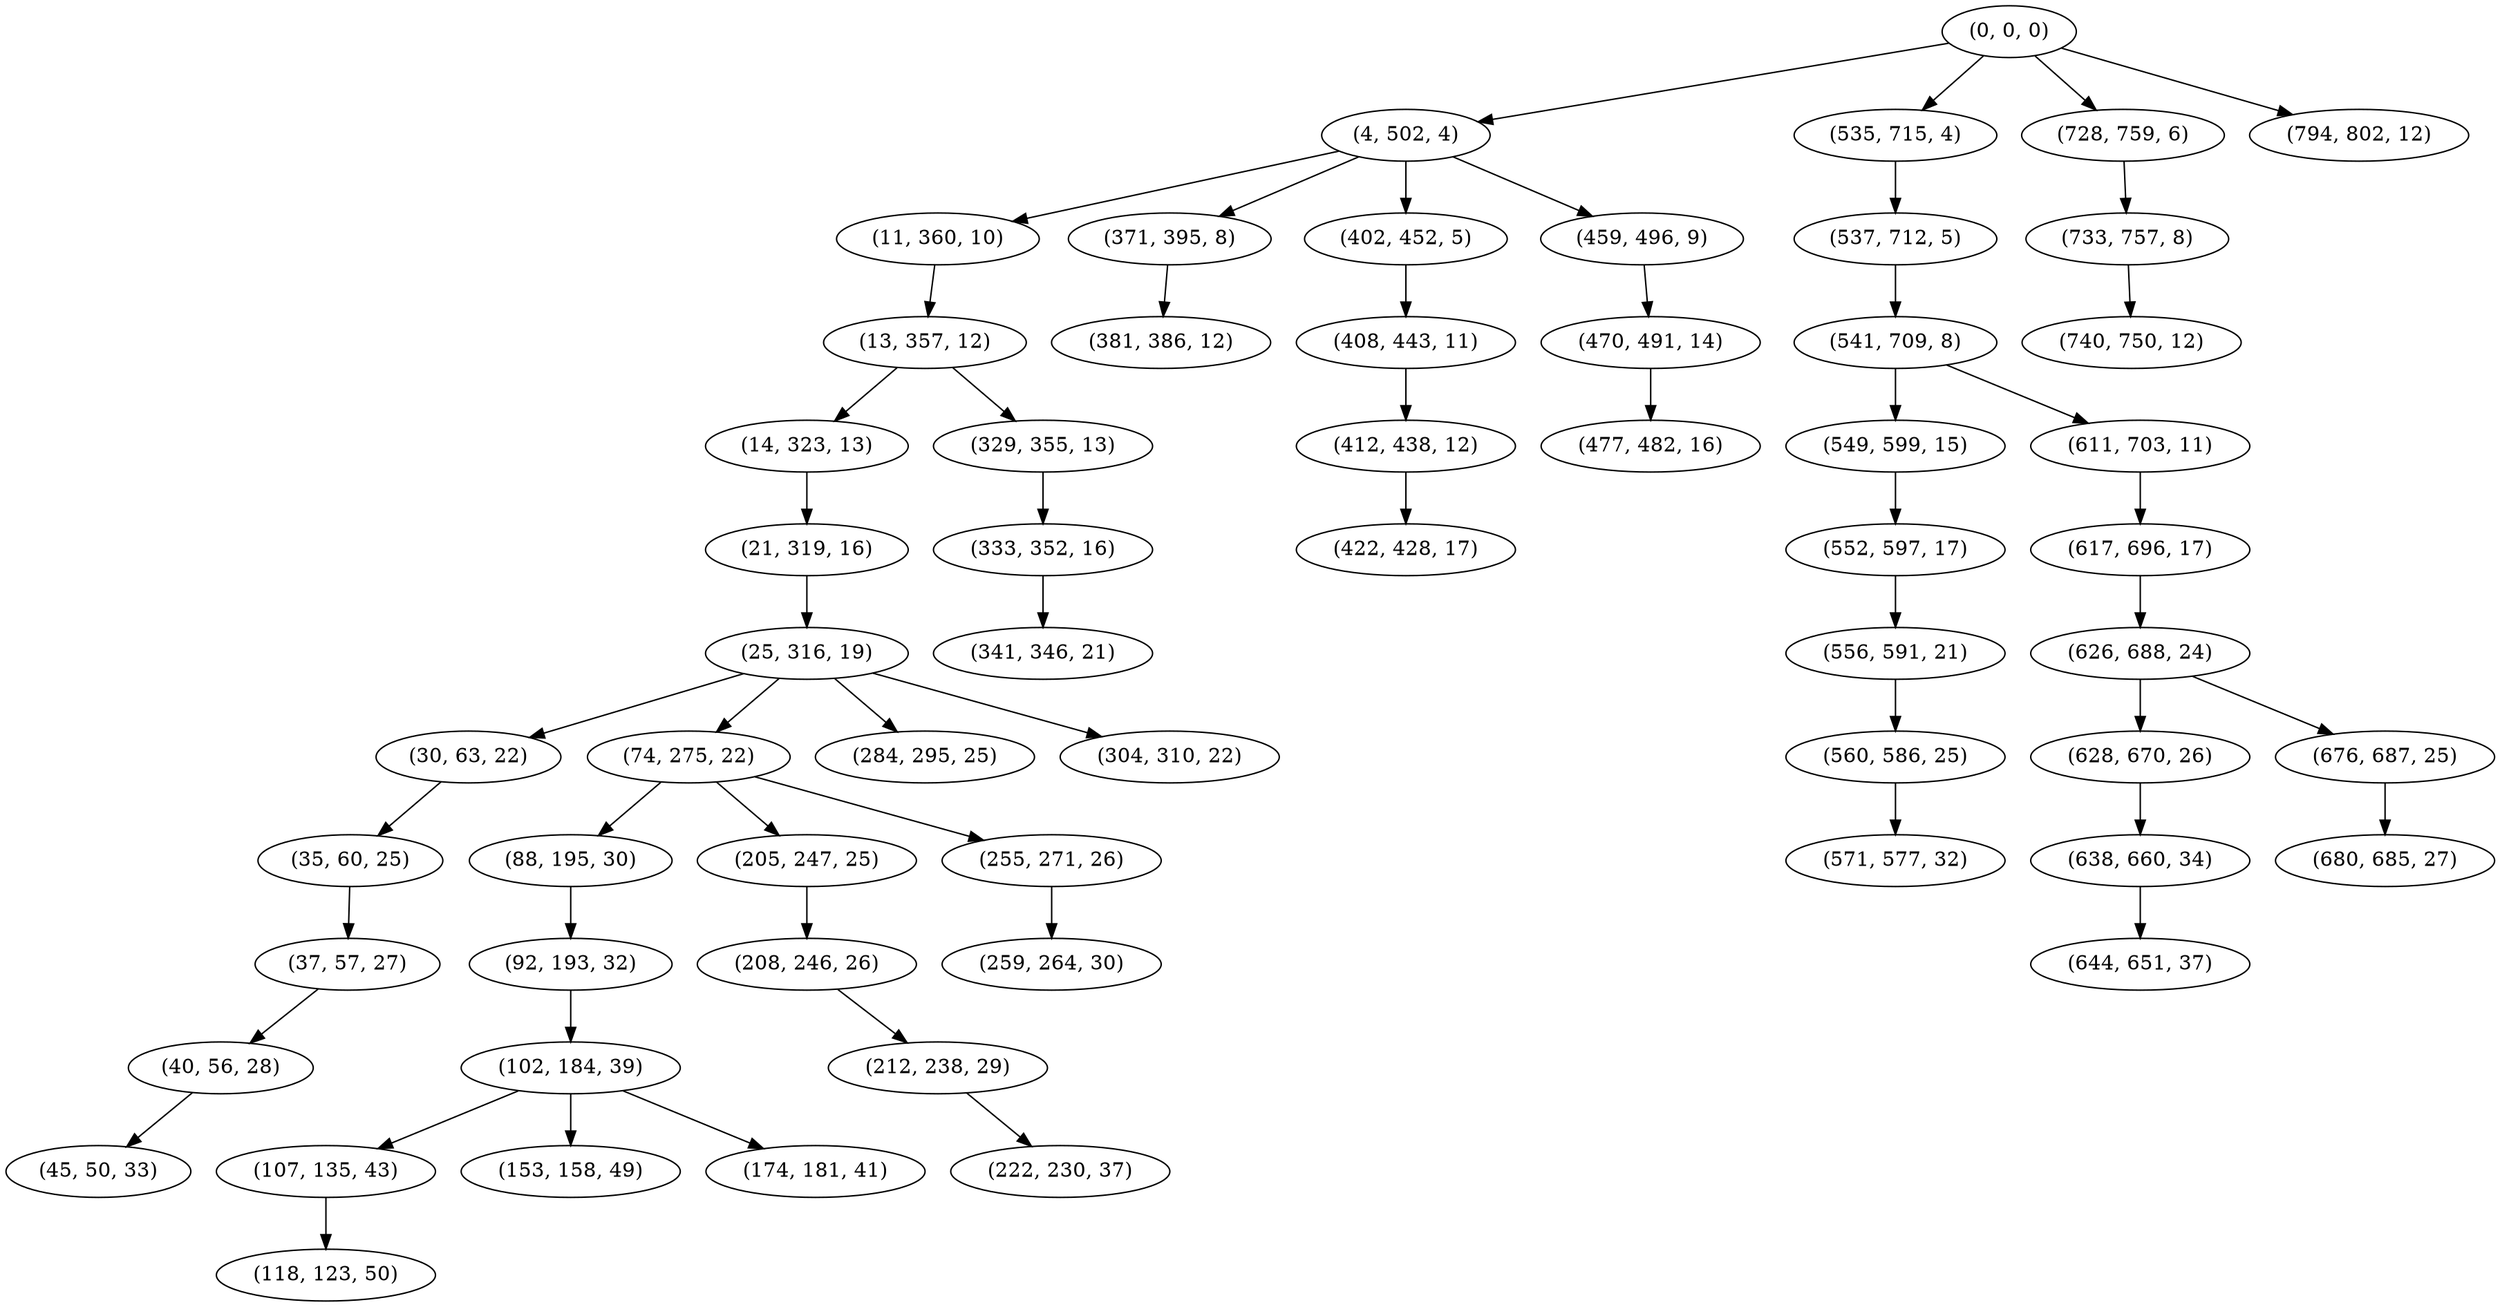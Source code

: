 digraph tree {
    "(0, 0, 0)";
    "(4, 502, 4)";
    "(11, 360, 10)";
    "(13, 357, 12)";
    "(14, 323, 13)";
    "(21, 319, 16)";
    "(25, 316, 19)";
    "(30, 63, 22)";
    "(35, 60, 25)";
    "(37, 57, 27)";
    "(40, 56, 28)";
    "(45, 50, 33)";
    "(74, 275, 22)";
    "(88, 195, 30)";
    "(92, 193, 32)";
    "(102, 184, 39)";
    "(107, 135, 43)";
    "(118, 123, 50)";
    "(153, 158, 49)";
    "(174, 181, 41)";
    "(205, 247, 25)";
    "(208, 246, 26)";
    "(212, 238, 29)";
    "(222, 230, 37)";
    "(255, 271, 26)";
    "(259, 264, 30)";
    "(284, 295, 25)";
    "(304, 310, 22)";
    "(329, 355, 13)";
    "(333, 352, 16)";
    "(341, 346, 21)";
    "(371, 395, 8)";
    "(381, 386, 12)";
    "(402, 452, 5)";
    "(408, 443, 11)";
    "(412, 438, 12)";
    "(422, 428, 17)";
    "(459, 496, 9)";
    "(470, 491, 14)";
    "(477, 482, 16)";
    "(535, 715, 4)";
    "(537, 712, 5)";
    "(541, 709, 8)";
    "(549, 599, 15)";
    "(552, 597, 17)";
    "(556, 591, 21)";
    "(560, 586, 25)";
    "(571, 577, 32)";
    "(611, 703, 11)";
    "(617, 696, 17)";
    "(626, 688, 24)";
    "(628, 670, 26)";
    "(638, 660, 34)";
    "(644, 651, 37)";
    "(676, 687, 25)";
    "(680, 685, 27)";
    "(728, 759, 6)";
    "(733, 757, 8)";
    "(740, 750, 12)";
    "(794, 802, 12)";
    "(0, 0, 0)" -> "(4, 502, 4)";
    "(0, 0, 0)" -> "(535, 715, 4)";
    "(0, 0, 0)" -> "(728, 759, 6)";
    "(0, 0, 0)" -> "(794, 802, 12)";
    "(4, 502, 4)" -> "(11, 360, 10)";
    "(4, 502, 4)" -> "(371, 395, 8)";
    "(4, 502, 4)" -> "(402, 452, 5)";
    "(4, 502, 4)" -> "(459, 496, 9)";
    "(11, 360, 10)" -> "(13, 357, 12)";
    "(13, 357, 12)" -> "(14, 323, 13)";
    "(13, 357, 12)" -> "(329, 355, 13)";
    "(14, 323, 13)" -> "(21, 319, 16)";
    "(21, 319, 16)" -> "(25, 316, 19)";
    "(25, 316, 19)" -> "(30, 63, 22)";
    "(25, 316, 19)" -> "(74, 275, 22)";
    "(25, 316, 19)" -> "(284, 295, 25)";
    "(25, 316, 19)" -> "(304, 310, 22)";
    "(30, 63, 22)" -> "(35, 60, 25)";
    "(35, 60, 25)" -> "(37, 57, 27)";
    "(37, 57, 27)" -> "(40, 56, 28)";
    "(40, 56, 28)" -> "(45, 50, 33)";
    "(74, 275, 22)" -> "(88, 195, 30)";
    "(74, 275, 22)" -> "(205, 247, 25)";
    "(74, 275, 22)" -> "(255, 271, 26)";
    "(88, 195, 30)" -> "(92, 193, 32)";
    "(92, 193, 32)" -> "(102, 184, 39)";
    "(102, 184, 39)" -> "(107, 135, 43)";
    "(102, 184, 39)" -> "(153, 158, 49)";
    "(102, 184, 39)" -> "(174, 181, 41)";
    "(107, 135, 43)" -> "(118, 123, 50)";
    "(205, 247, 25)" -> "(208, 246, 26)";
    "(208, 246, 26)" -> "(212, 238, 29)";
    "(212, 238, 29)" -> "(222, 230, 37)";
    "(255, 271, 26)" -> "(259, 264, 30)";
    "(329, 355, 13)" -> "(333, 352, 16)";
    "(333, 352, 16)" -> "(341, 346, 21)";
    "(371, 395, 8)" -> "(381, 386, 12)";
    "(402, 452, 5)" -> "(408, 443, 11)";
    "(408, 443, 11)" -> "(412, 438, 12)";
    "(412, 438, 12)" -> "(422, 428, 17)";
    "(459, 496, 9)" -> "(470, 491, 14)";
    "(470, 491, 14)" -> "(477, 482, 16)";
    "(535, 715, 4)" -> "(537, 712, 5)";
    "(537, 712, 5)" -> "(541, 709, 8)";
    "(541, 709, 8)" -> "(549, 599, 15)";
    "(541, 709, 8)" -> "(611, 703, 11)";
    "(549, 599, 15)" -> "(552, 597, 17)";
    "(552, 597, 17)" -> "(556, 591, 21)";
    "(556, 591, 21)" -> "(560, 586, 25)";
    "(560, 586, 25)" -> "(571, 577, 32)";
    "(611, 703, 11)" -> "(617, 696, 17)";
    "(617, 696, 17)" -> "(626, 688, 24)";
    "(626, 688, 24)" -> "(628, 670, 26)";
    "(626, 688, 24)" -> "(676, 687, 25)";
    "(628, 670, 26)" -> "(638, 660, 34)";
    "(638, 660, 34)" -> "(644, 651, 37)";
    "(676, 687, 25)" -> "(680, 685, 27)";
    "(728, 759, 6)" -> "(733, 757, 8)";
    "(733, 757, 8)" -> "(740, 750, 12)";
}
